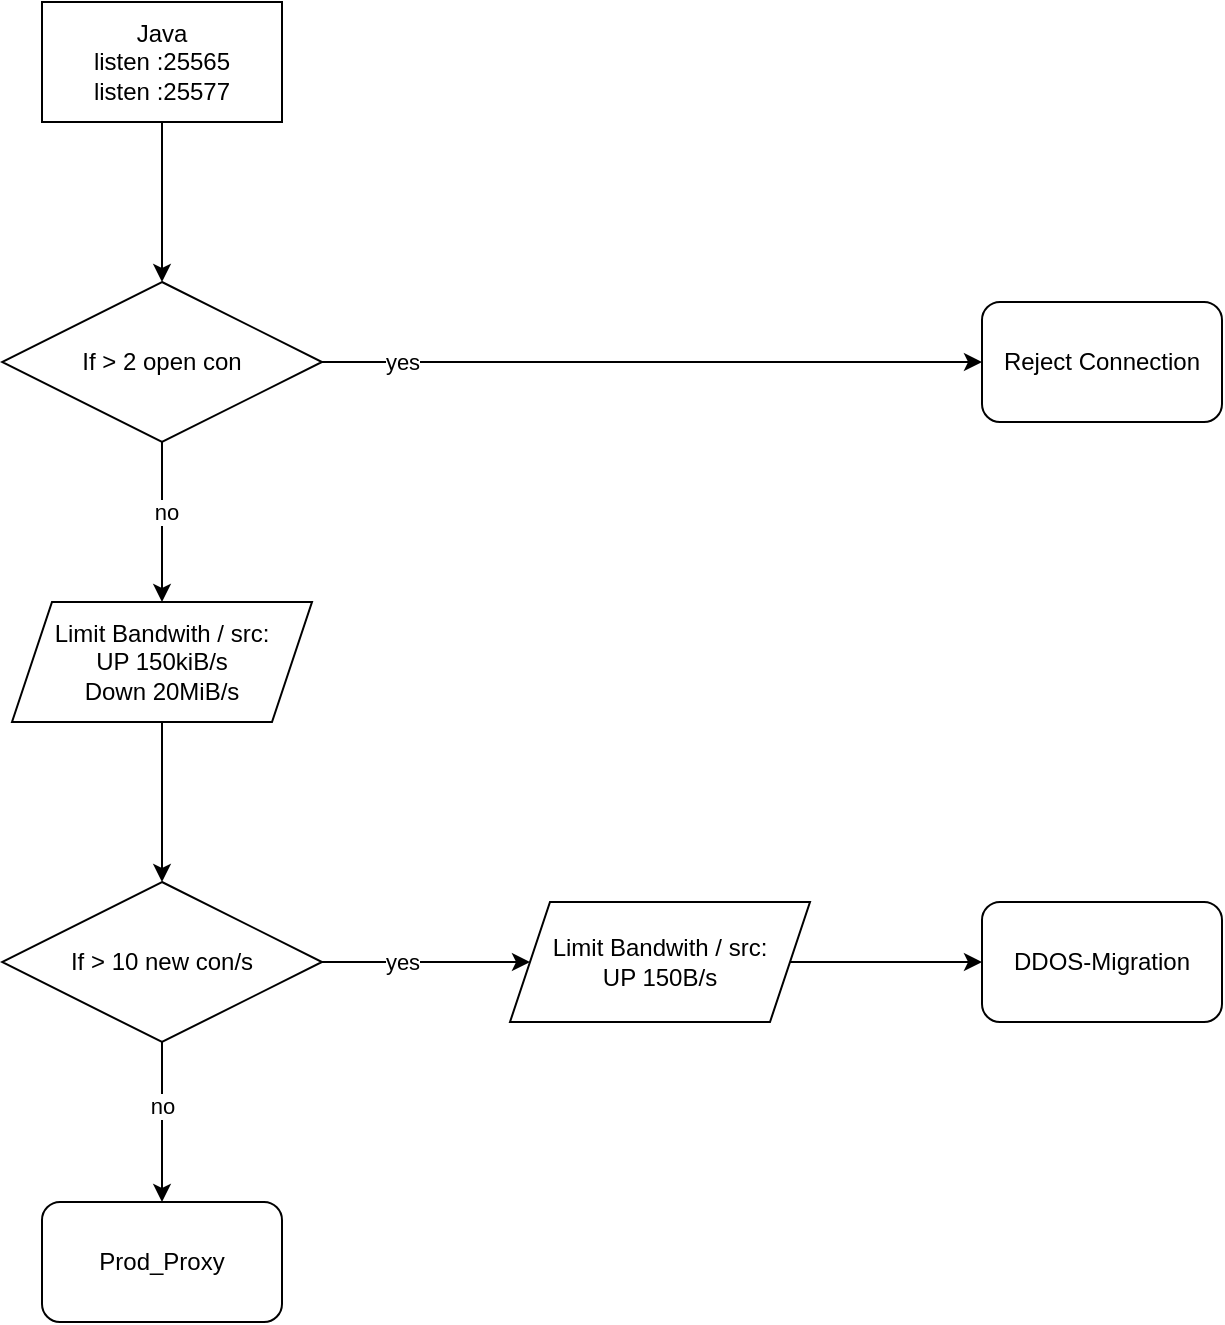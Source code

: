 <mxfile>
    <diagram name="Seite-1" id="EA9TMJkJTi4udjV-6h98">
        <mxGraphModel dx="309" dy="415" grid="1" gridSize="10" guides="1" tooltips="1" connect="1" arrows="1" fold="1" page="1" pageScale="1" pageWidth="827" pageHeight="1169" math="0" shadow="0">
            <root>
                <mxCell id="0"/>
                <mxCell id="1" parent="0"/>
                <mxCell id="hnyBAmQ7VmMvFvbnPF3J-7" style="edgeStyle=orthogonalEdgeStyle;rounded=0;orthogonalLoop=1;jettySize=auto;html=1;entryX=0;entryY=0.5;entryDx=0;entryDy=0;" parent="1" source="hnyBAmQ7VmMvFvbnPF3J-1" target="hnyBAmQ7VmMvFvbnPF3J-6" edge="1">
                    <mxGeometry relative="1" as="geometry"/>
                </mxCell>
                <mxCell id="hnyBAmQ7VmMvFvbnPF3J-10" value="yes" style="edgeLabel;html=1;align=center;verticalAlign=middle;resizable=0;points=[];" parent="hnyBAmQ7VmMvFvbnPF3J-7" vertex="1" connectable="0">
                    <mxGeometry x="-0.019" y="-4" relative="1" as="geometry">
                        <mxPoint x="-11" y="-4" as="offset"/>
                    </mxGeometry>
                </mxCell>
                <mxCell id="hnyBAmQ7VmMvFvbnPF3J-14" style="edgeStyle=orthogonalEdgeStyle;rounded=0;orthogonalLoop=1;jettySize=auto;html=1;exitX=0.5;exitY=1;exitDx=0;exitDy=0;entryX=0.5;entryY=0;entryDx=0;entryDy=0;" parent="1" source="hnyBAmQ7VmMvFvbnPF3J-1" target="hnyBAmQ7VmMvFvbnPF3J-19" edge="1">
                    <mxGeometry relative="1" as="geometry">
                        <mxPoint x="100" y="690" as="targetPoint"/>
                    </mxGeometry>
                </mxCell>
                <mxCell id="hnyBAmQ7VmMvFvbnPF3J-15" value="no" style="edgeLabel;html=1;align=center;verticalAlign=middle;resizable=0;points=[];" parent="hnyBAmQ7VmMvFvbnPF3J-14" vertex="1" connectable="0">
                    <mxGeometry x="-0.2" relative="1" as="geometry">
                        <mxPoint as="offset"/>
                    </mxGeometry>
                </mxCell>
                <mxCell id="hnyBAmQ7VmMvFvbnPF3J-1" value="If &amp;gt; 10 new con/s" style="rhombus;whiteSpace=wrap;html=1;" parent="1" vertex="1">
                    <mxGeometry x="20" y="540" width="160" height="80" as="geometry"/>
                </mxCell>
                <mxCell id="hnyBAmQ7VmMvFvbnPF3J-4" style="edgeStyle=orthogonalEdgeStyle;rounded=0;orthogonalLoop=1;jettySize=auto;html=1;exitX=0.5;exitY=1;exitDx=0;exitDy=0;entryX=0.5;entryY=0;entryDx=0;entryDy=0;" parent="1" source="hnyBAmQ7VmMvFvbnPF3J-2" target="hnyBAmQ7VmMvFvbnPF3J-11" edge="1">
                    <mxGeometry relative="1" as="geometry">
                        <mxPoint x="110" y="180" as="targetPoint"/>
                    </mxGeometry>
                </mxCell>
                <mxCell id="hnyBAmQ7VmMvFvbnPF3J-2" value="Java&lt;br&gt;listen :25565&lt;div&gt;listen :25577&lt;/div&gt;" style="rounded=0;whiteSpace=wrap;html=1;" parent="1" vertex="1">
                    <mxGeometry x="40" y="100" width="120" height="60" as="geometry"/>
                </mxCell>
                <mxCell id="hnyBAmQ7VmMvFvbnPF3J-9" style="edgeStyle=orthogonalEdgeStyle;rounded=0;orthogonalLoop=1;jettySize=auto;html=1;exitX=1;exitY=0.5;exitDx=0;exitDy=0;" parent="1" source="hnyBAmQ7VmMvFvbnPF3J-6" target="hnyBAmQ7VmMvFvbnPF3J-8" edge="1">
                    <mxGeometry relative="1" as="geometry"/>
                </mxCell>
                <mxCell id="hnyBAmQ7VmMvFvbnPF3J-6" value="Limit Bandwith / src:&lt;div&gt;UP 150B/s&lt;/div&gt;" style="shape=parallelogram;perimeter=parallelogramPerimeter;whiteSpace=wrap;html=1;fixedSize=1;" parent="1" vertex="1">
                    <mxGeometry x="274" y="550" width="150" height="60" as="geometry"/>
                </mxCell>
                <mxCell id="hnyBAmQ7VmMvFvbnPF3J-8" value="DDOS-Migration" style="rounded=1;whiteSpace=wrap;html=1;" parent="1" vertex="1">
                    <mxGeometry x="510" y="550" width="120" height="60" as="geometry"/>
                </mxCell>
                <mxCell id="hnyBAmQ7VmMvFvbnPF3J-13" style="edgeStyle=orthogonalEdgeStyle;rounded=0;orthogonalLoop=1;jettySize=auto;html=1;exitX=1;exitY=0.5;exitDx=0;exitDy=0;entryX=0;entryY=0.5;entryDx=0;entryDy=0;" parent="1" source="hnyBAmQ7VmMvFvbnPF3J-11" target="hnyBAmQ7VmMvFvbnPF3J-12" edge="1">
                    <mxGeometry relative="1" as="geometry"/>
                </mxCell>
                <mxCell id="hnyBAmQ7VmMvFvbnPF3J-16" value="yes" style="edgeLabel;html=1;align=center;verticalAlign=middle;resizable=0;points=[];" parent="hnyBAmQ7VmMvFvbnPF3J-13" vertex="1" connectable="0">
                    <mxGeometry x="-0.4" y="-4" relative="1" as="geometry">
                        <mxPoint x="-59" y="-4" as="offset"/>
                    </mxGeometry>
                </mxCell>
                <mxCell id="hnyBAmQ7VmMvFvbnPF3J-17" style="edgeStyle=orthogonalEdgeStyle;rounded=0;orthogonalLoop=1;jettySize=auto;html=1;exitX=0.5;exitY=1;exitDx=0;exitDy=0;entryX=0.5;entryY=0;entryDx=0;entryDy=0;" parent="1" source="hnyBAmQ7VmMvFvbnPF3J-11" target="hnyBAmQ7VmMvFvbnPF3J-21" edge="1">
                    <mxGeometry relative="1" as="geometry">
                        <mxPoint x="100" y="380" as="targetPoint"/>
                    </mxGeometry>
                </mxCell>
                <mxCell id="hnyBAmQ7VmMvFvbnPF3J-20" value="no" style="edgeLabel;html=1;align=center;verticalAlign=middle;resizable=0;points=[];" parent="hnyBAmQ7VmMvFvbnPF3J-17" vertex="1" connectable="0">
                    <mxGeometry x="-0.125" y="2" relative="1" as="geometry">
                        <mxPoint as="offset"/>
                    </mxGeometry>
                </mxCell>
                <mxCell id="hnyBAmQ7VmMvFvbnPF3J-11" value="If &amp;gt; 2 open con" style="rhombus;whiteSpace=wrap;html=1;" parent="1" vertex="1">
                    <mxGeometry x="20" y="240" width="160" height="80" as="geometry"/>
                </mxCell>
                <mxCell id="hnyBAmQ7VmMvFvbnPF3J-12" value="Reject Connection" style="rounded=1;whiteSpace=wrap;html=1;" parent="1" vertex="1">
                    <mxGeometry x="510" y="250" width="120" height="60" as="geometry"/>
                </mxCell>
                <mxCell id="hnyBAmQ7VmMvFvbnPF3J-19" value="Prod_Proxy" style="rounded=1;whiteSpace=wrap;html=1;" parent="1" vertex="1">
                    <mxGeometry x="40" y="700" width="120" height="60" as="geometry"/>
                </mxCell>
                <mxCell id="hnyBAmQ7VmMvFvbnPF3J-23" style="edgeStyle=orthogonalEdgeStyle;rounded=0;orthogonalLoop=1;jettySize=auto;html=1;exitX=0.5;exitY=1;exitDx=0;exitDy=0;entryX=0.5;entryY=0;entryDx=0;entryDy=0;" parent="1" source="hnyBAmQ7VmMvFvbnPF3J-21" target="hnyBAmQ7VmMvFvbnPF3J-1" edge="1">
                    <mxGeometry relative="1" as="geometry"/>
                </mxCell>
                <mxCell id="hnyBAmQ7VmMvFvbnPF3J-21" value="Limit Bandwith / src:&lt;div&gt;UP 150kiB/s&lt;/div&gt;&lt;div&gt;Down 20MiB/s&lt;/div&gt;" style="shape=parallelogram;perimeter=parallelogramPerimeter;whiteSpace=wrap;html=1;fixedSize=1;" parent="1" vertex="1">
                    <mxGeometry x="25" y="400" width="150" height="60" as="geometry"/>
                </mxCell>
            </root>
        </mxGraphModel>
    </diagram>
</mxfile>